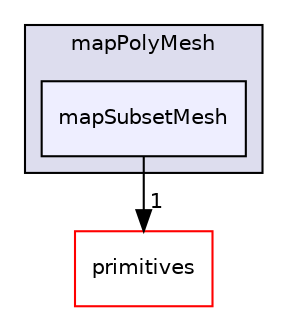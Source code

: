 digraph "src/OpenFOAM/meshes/polyMesh/mapPolyMesh/mapSubsetMesh" {
  bgcolor=transparent;
  compound=true
  node [ fontsize="10", fontname="Helvetica"];
  edge [ labelfontsize="10", labelfontname="Helvetica"];
  subgraph clusterdir_1adf3b4e71e6bce57c8961c31cd11722 {
    graph [ bgcolor="#ddddee", pencolor="black", label="mapPolyMesh" fontname="Helvetica", fontsize="10", URL="dir_1adf3b4e71e6bce57c8961c31cd11722.html"]
  dir_7b3d9b6f2f6a05d98f62efdbe3e98e98 [shape=box, label="mapSubsetMesh", style="filled", fillcolor="#eeeeff", pencolor="black", URL="dir_7b3d9b6f2f6a05d98f62efdbe3e98e98.html"];
  }
  dir_3e50f45338116b169052b428016851aa [shape=box label="primitives" color="red" URL="dir_3e50f45338116b169052b428016851aa.html"];
  dir_7b3d9b6f2f6a05d98f62efdbe3e98e98->dir_3e50f45338116b169052b428016851aa [headlabel="1", labeldistance=1.5 headhref="dir_002279_002326.html"];
}
